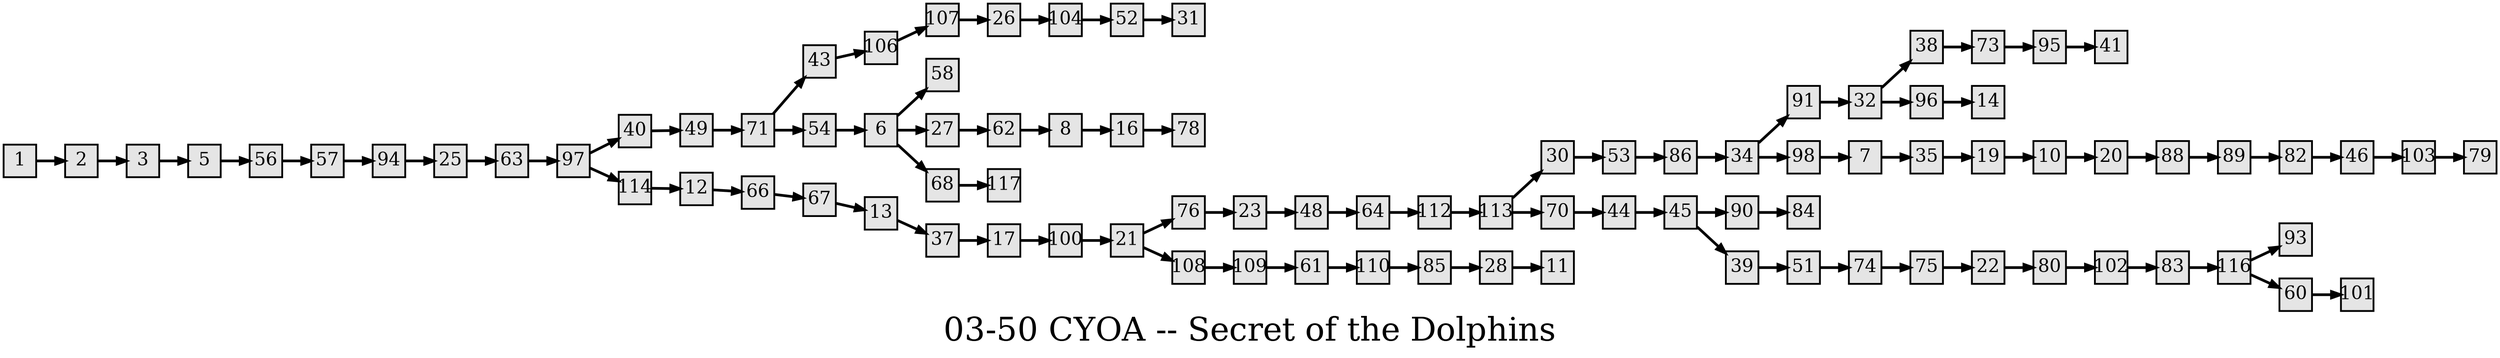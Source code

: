 digraph g{
  graph [ label="03-50 CYOA -- Secret of the Dolphins" rankdir=LR, ordering=out, fontsize=36, nodesep="0.35", ranksep="0.45"];
  node  [shape=rect, penwidth=2, fontsize=20, style=filled, fillcolor=grey90, margin="0,0", labelfloat=true, regular=true, fixedsize=true];
  edge  [labelfloat=true, penwidth=3, fontsize=12];

  1 -> 2;
  2 -> 3;
  3 -> 5;
  5 -> 56;
  6 -> 58;
  6 -> 27;
  6 -> 68;
  7 -> 35;
  8 -> 16;
  10 -> 20;
  12 -> 66;
  13 -> 37;
  16 -> 78;
  17 -> 100;
  19 -> 10;
  20 -> 88;
  21 -> 76;
  21 -> 108;
  22 -> 80;
  23 -> 48;
  25 -> 63;
  26 -> 104;
  27 -> 62;
  28 -> 11;
  30 -> 53;
  32 -> 38;
  32 -> 96;
  34 -> 91;
  34 -> 98;
  35 -> 19;
  37 -> 17;
  38 -> 73;
  39 -> 51;
  40 -> 49;
  43 -> 106;
  44 -> 45;
  45 -> 90;
  45 -> 39;
  46 -> 103;
  48 -> 64;
  49 -> 71;
  51 -> 74;
  52 -> 31;
  53 -> 86;
  54 -> 6;
  56 -> 57;
  57 -> 94;
  60 -> 101;
  61 -> 110;
  62 -> 8;
  63 -> 97;
  64 -> 112;
  66 -> 67;
  67 -> 13;
  68 -> 117;
  70 -> 44;
  71 -> 43;
  71 -> 54;
  73 -> 95;
  74 -> 75;
  75 -> 22;
  76 -> 23;
  80 -> 102;
  82 -> 46;
  83 -> 116;
  85 -> 28;
  86 -> 34;
  88 -> 89;
  89 -> 82;
  90 -> 84;
  91 -> 32;
  94 -> 25;
  95 -> 41;
  96 -> 14;
  97 -> 40;
  97 -> 114;
  98 -> 7;
  100 -> 21;
  102 -> 83;
  103 -> 79;
  104 -> 52;
  106 -> 107;
  107 -> 26;
  108 -> 109;
  109 -> 61;
  110 -> 85;
  112 -> 113;
  113 -> 30;
  113 -> 70;
  114 -> 12;
  116 -> 93;
  116 -> 60;
}

